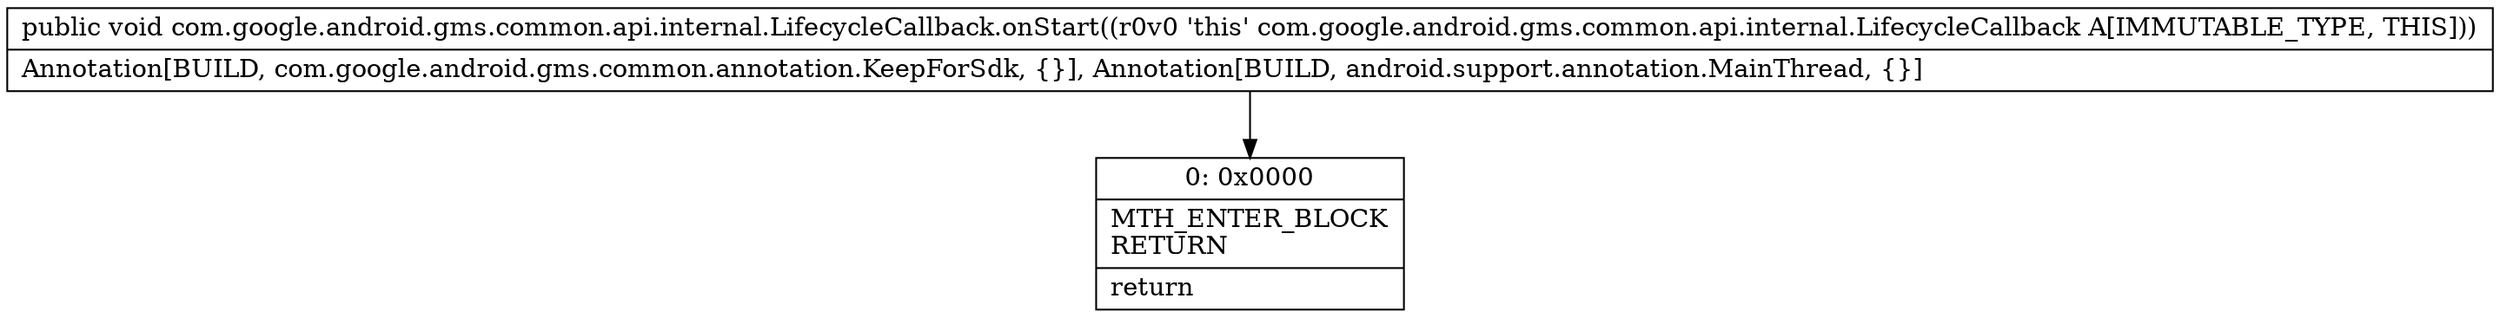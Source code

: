 digraph "CFG forcom.google.android.gms.common.api.internal.LifecycleCallback.onStart()V" {
Node_0 [shape=record,label="{0\:\ 0x0000|MTH_ENTER_BLOCK\lRETURN\l|return\l}"];
MethodNode[shape=record,label="{public void com.google.android.gms.common.api.internal.LifecycleCallback.onStart((r0v0 'this' com.google.android.gms.common.api.internal.LifecycleCallback A[IMMUTABLE_TYPE, THIS]))  | Annotation[BUILD, com.google.android.gms.common.annotation.KeepForSdk, \{\}], Annotation[BUILD, android.support.annotation.MainThread, \{\}]\l}"];
MethodNode -> Node_0;
}

